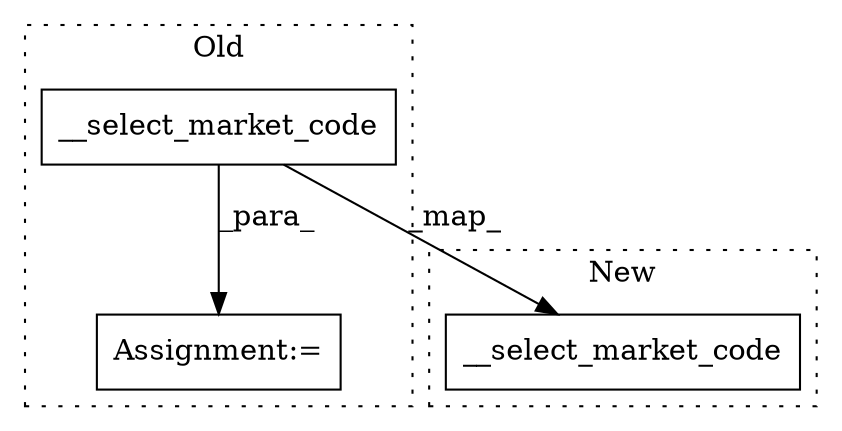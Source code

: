 digraph G {
subgraph cluster0 {
1 [label="__select_market_code" a="32" s="13586,13611" l="21,1" shape="box"];
3 [label="Assignment:=" a="7" s="14070" l="1" shape="box"];
label = "Old";
style="dotted";
}
subgraph cluster1 {
2 [label="__select_market_code" a="32" s="12664,12689" l="21,1" shape="box"];
label = "New";
style="dotted";
}
1 -> 2 [label="_map_"];
1 -> 3 [label="_para_"];
}